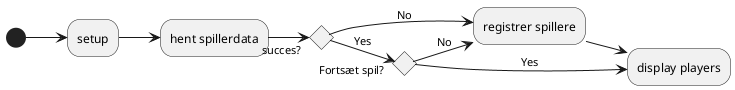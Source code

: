 @startuml
left to right direction
(*)  --> "setup"
--> "hent spillerdata"

if "succes?" then
--> [No] "registrer spillere"



    else

   [Yes] if Fortsæt spil? then
    --> [Yes] "display players"
    else
    --> [No] "registrer spillere"
     --> "display players"
     endif
endif

@enduml